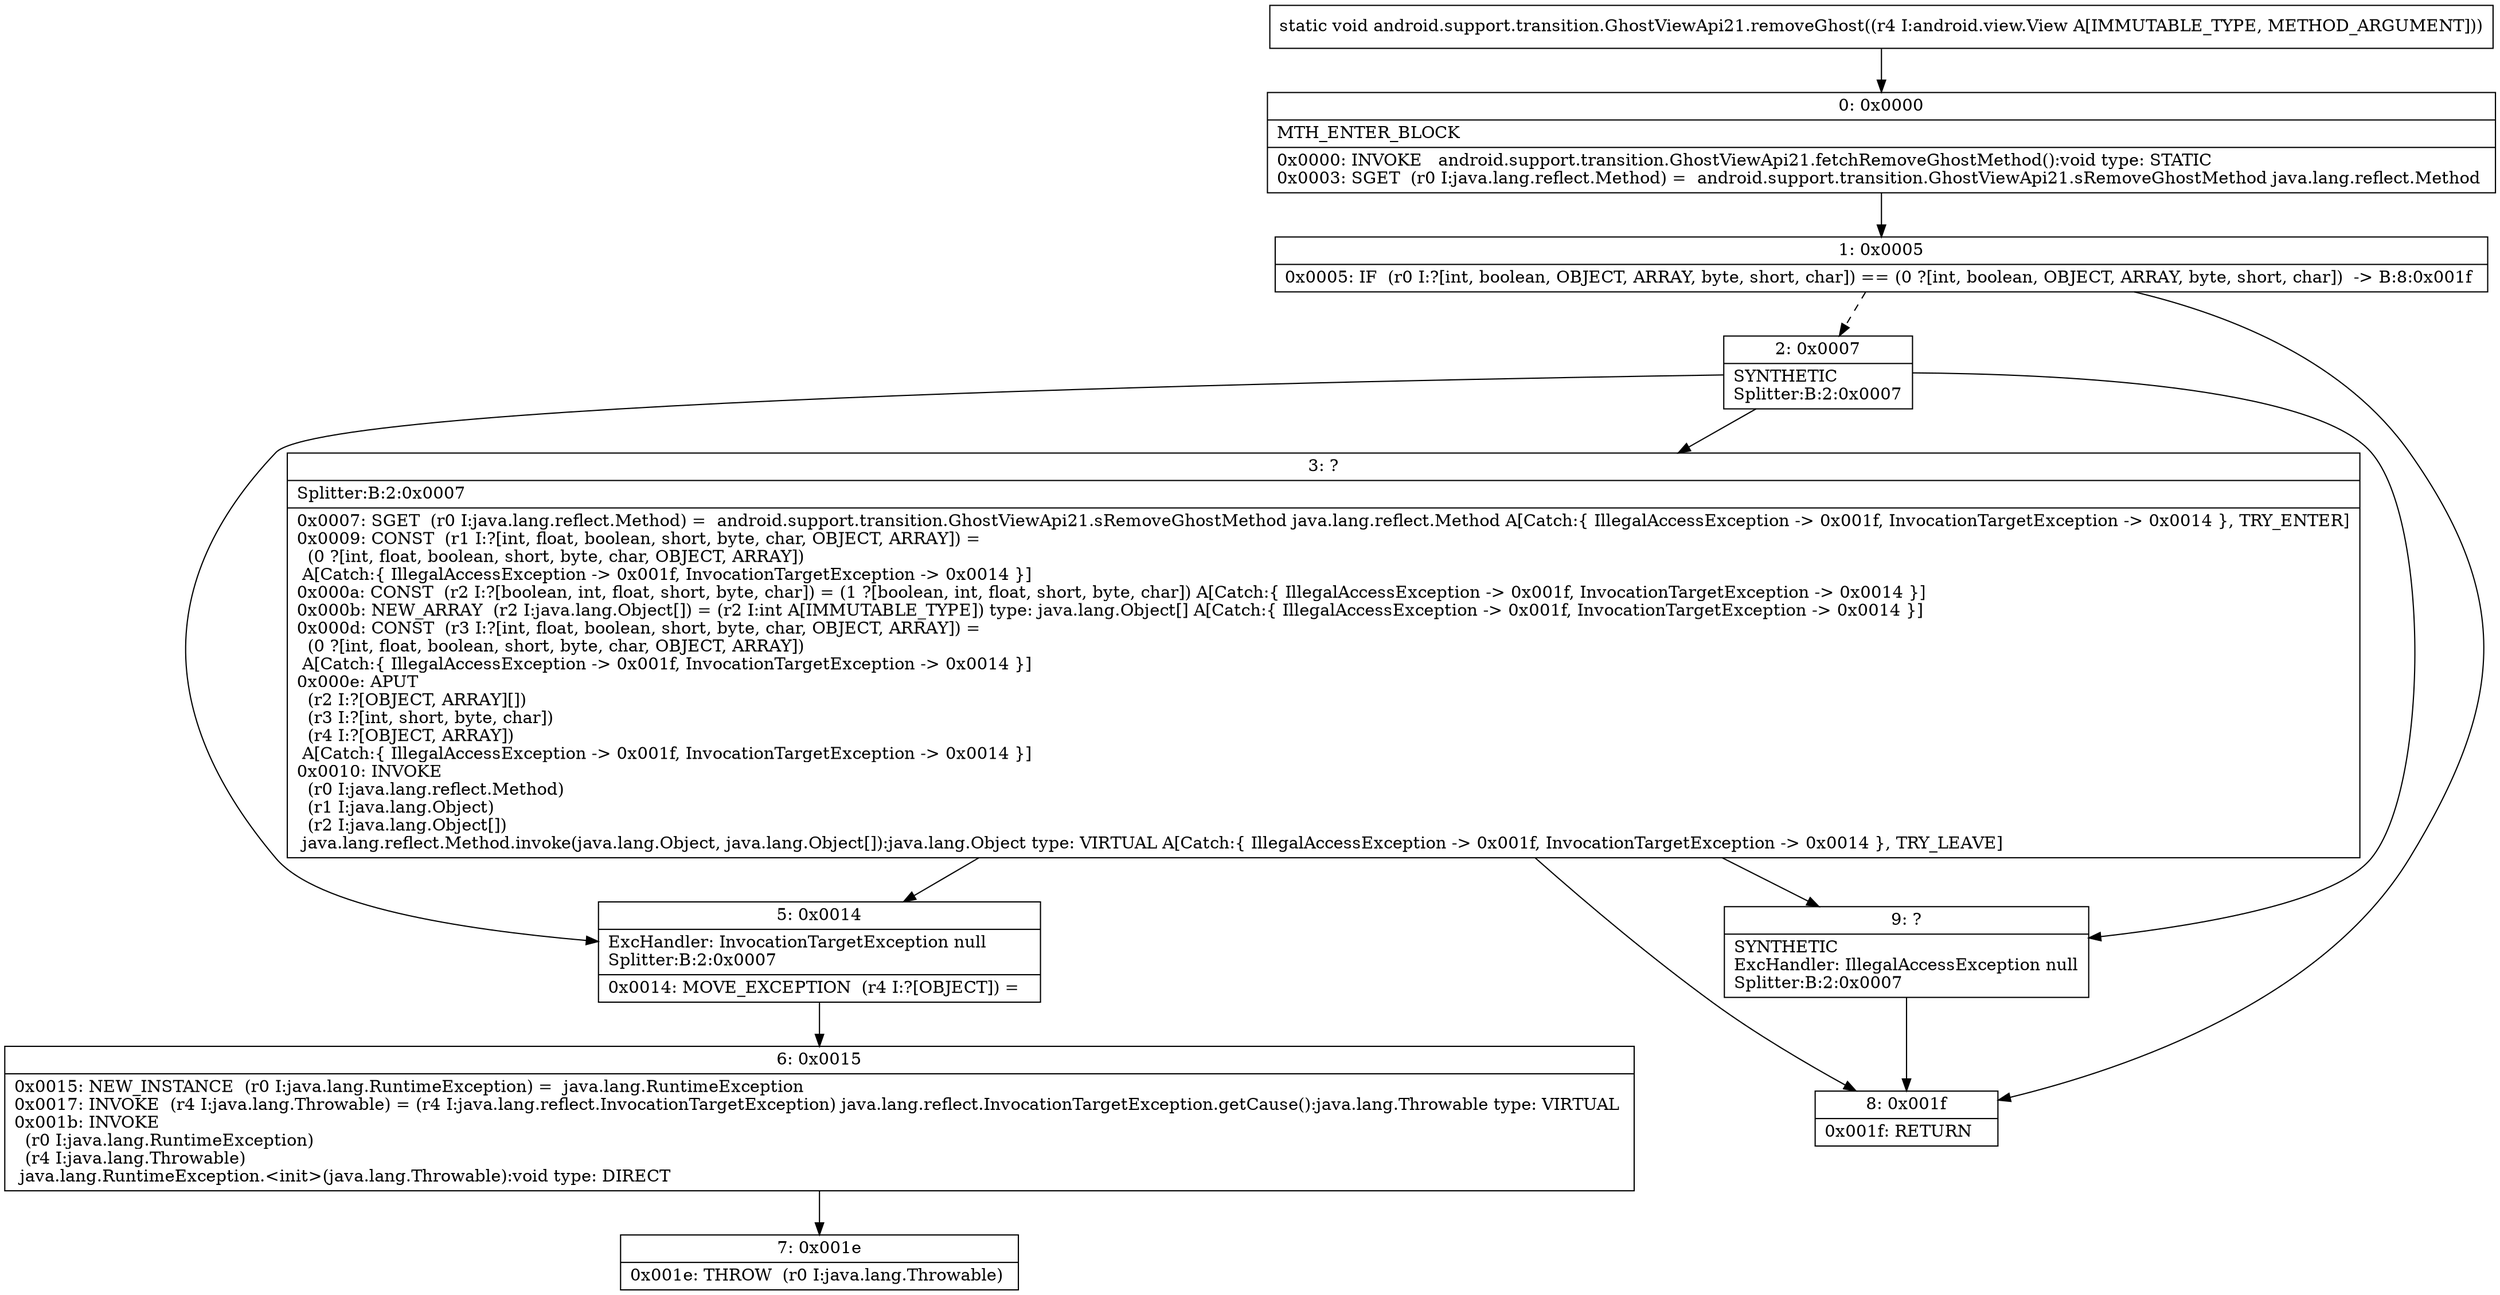 digraph "CFG forandroid.support.transition.GhostViewApi21.removeGhost(Landroid\/view\/View;)V" {
Node_0 [shape=record,label="{0\:\ 0x0000|MTH_ENTER_BLOCK\l|0x0000: INVOKE   android.support.transition.GhostViewApi21.fetchRemoveGhostMethod():void type: STATIC \l0x0003: SGET  (r0 I:java.lang.reflect.Method) =  android.support.transition.GhostViewApi21.sRemoveGhostMethod java.lang.reflect.Method \l}"];
Node_1 [shape=record,label="{1\:\ 0x0005|0x0005: IF  (r0 I:?[int, boolean, OBJECT, ARRAY, byte, short, char]) == (0 ?[int, boolean, OBJECT, ARRAY, byte, short, char])  \-\> B:8:0x001f \l}"];
Node_2 [shape=record,label="{2\:\ 0x0007|SYNTHETIC\lSplitter:B:2:0x0007\l}"];
Node_3 [shape=record,label="{3\:\ ?|Splitter:B:2:0x0007\l|0x0007: SGET  (r0 I:java.lang.reflect.Method) =  android.support.transition.GhostViewApi21.sRemoveGhostMethod java.lang.reflect.Method A[Catch:\{ IllegalAccessException \-\> 0x001f, InvocationTargetException \-\> 0x0014 \}, TRY_ENTER]\l0x0009: CONST  (r1 I:?[int, float, boolean, short, byte, char, OBJECT, ARRAY]) = \l  (0 ?[int, float, boolean, short, byte, char, OBJECT, ARRAY])\l A[Catch:\{ IllegalAccessException \-\> 0x001f, InvocationTargetException \-\> 0x0014 \}]\l0x000a: CONST  (r2 I:?[boolean, int, float, short, byte, char]) = (1 ?[boolean, int, float, short, byte, char]) A[Catch:\{ IllegalAccessException \-\> 0x001f, InvocationTargetException \-\> 0x0014 \}]\l0x000b: NEW_ARRAY  (r2 I:java.lang.Object[]) = (r2 I:int A[IMMUTABLE_TYPE]) type: java.lang.Object[] A[Catch:\{ IllegalAccessException \-\> 0x001f, InvocationTargetException \-\> 0x0014 \}]\l0x000d: CONST  (r3 I:?[int, float, boolean, short, byte, char, OBJECT, ARRAY]) = \l  (0 ?[int, float, boolean, short, byte, char, OBJECT, ARRAY])\l A[Catch:\{ IllegalAccessException \-\> 0x001f, InvocationTargetException \-\> 0x0014 \}]\l0x000e: APUT  \l  (r2 I:?[OBJECT, ARRAY][])\l  (r3 I:?[int, short, byte, char])\l  (r4 I:?[OBJECT, ARRAY])\l A[Catch:\{ IllegalAccessException \-\> 0x001f, InvocationTargetException \-\> 0x0014 \}]\l0x0010: INVOKE  \l  (r0 I:java.lang.reflect.Method)\l  (r1 I:java.lang.Object)\l  (r2 I:java.lang.Object[])\l java.lang.reflect.Method.invoke(java.lang.Object, java.lang.Object[]):java.lang.Object type: VIRTUAL A[Catch:\{ IllegalAccessException \-\> 0x001f, InvocationTargetException \-\> 0x0014 \}, TRY_LEAVE]\l}"];
Node_5 [shape=record,label="{5\:\ 0x0014|ExcHandler: InvocationTargetException null\lSplitter:B:2:0x0007\l|0x0014: MOVE_EXCEPTION  (r4 I:?[OBJECT]) =  \l}"];
Node_6 [shape=record,label="{6\:\ 0x0015|0x0015: NEW_INSTANCE  (r0 I:java.lang.RuntimeException) =  java.lang.RuntimeException \l0x0017: INVOKE  (r4 I:java.lang.Throwable) = (r4 I:java.lang.reflect.InvocationTargetException) java.lang.reflect.InvocationTargetException.getCause():java.lang.Throwable type: VIRTUAL \l0x001b: INVOKE  \l  (r0 I:java.lang.RuntimeException)\l  (r4 I:java.lang.Throwable)\l java.lang.RuntimeException.\<init\>(java.lang.Throwable):void type: DIRECT \l}"];
Node_7 [shape=record,label="{7\:\ 0x001e|0x001e: THROW  (r0 I:java.lang.Throwable) \l}"];
Node_8 [shape=record,label="{8\:\ 0x001f|0x001f: RETURN   \l}"];
Node_9 [shape=record,label="{9\:\ ?|SYNTHETIC\lExcHandler: IllegalAccessException null\lSplitter:B:2:0x0007\l}"];
MethodNode[shape=record,label="{static void android.support.transition.GhostViewApi21.removeGhost((r4 I:android.view.View A[IMMUTABLE_TYPE, METHOD_ARGUMENT])) }"];
MethodNode -> Node_0;
Node_0 -> Node_1;
Node_1 -> Node_2[style=dashed];
Node_1 -> Node_8;
Node_2 -> Node_3;
Node_2 -> Node_9;
Node_2 -> Node_5;
Node_3 -> Node_9;
Node_3 -> Node_5;
Node_3 -> Node_8;
Node_5 -> Node_6;
Node_6 -> Node_7;
Node_9 -> Node_8;
}

